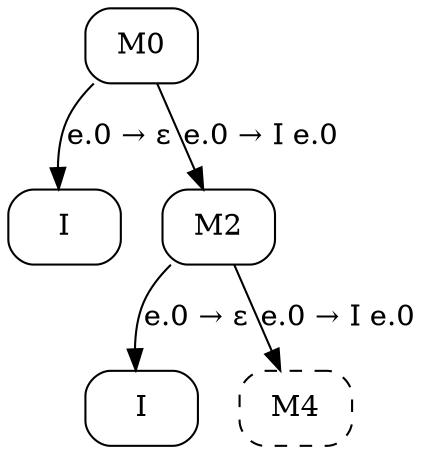 digraph {
  node [shape=box, style=rounded];

  M0;
  M1 [label="I"];
  M0 -> M1 [label="e.0 → ε"];
  M2;
  M0 -> M2 [label="e.0 → I e.0"];
  M3 [label="I"];
  M2 -> M3 [label="e.0 → ε"];
  M4 [style="rounded,dashed"];
  M2 -> M4 [label="e.0 → I e.0"];
}
